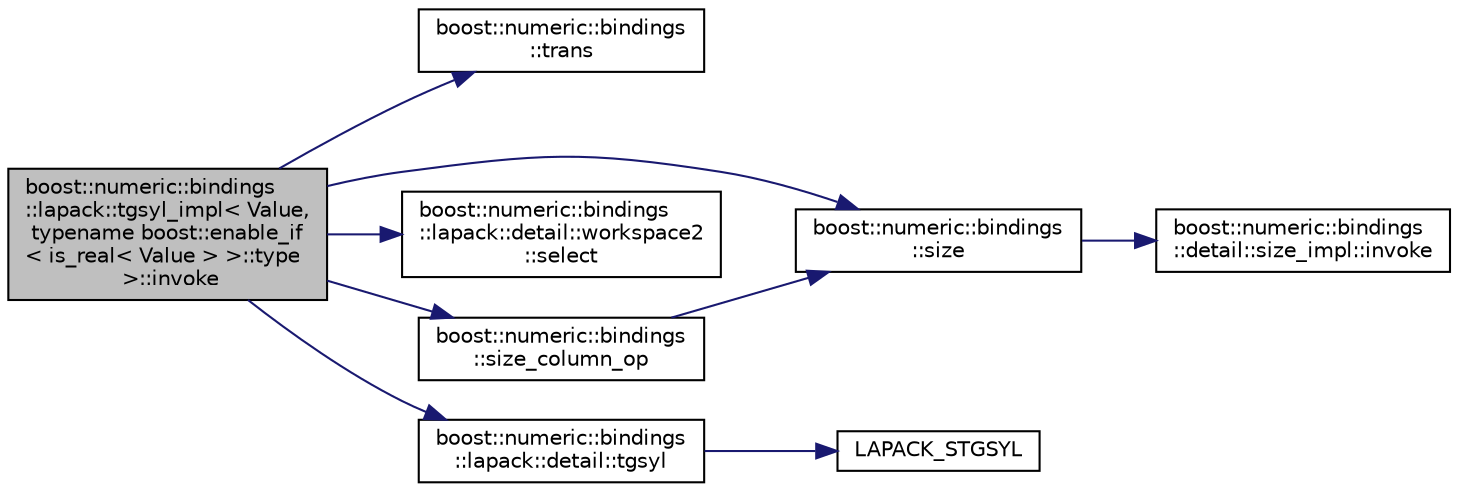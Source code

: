 digraph "boost::numeric::bindings::lapack::tgsyl_impl&lt; Value, typename boost::enable_if&lt; is_real&lt; Value &gt; &gt;::type &gt;::invoke"
{
  edge [fontname="Helvetica",fontsize="10",labelfontname="Helvetica",labelfontsize="10"];
  node [fontname="Helvetica",fontsize="10",shape=record];
  rankdir="LR";
  Node0 [label="boost::numeric::bindings\l::lapack::tgsyl_impl\< Value,\l typename boost::enable_if\l\< is_real\< Value \> \>::type\l \>::invoke",height=0.2,width=0.4,color="black", fillcolor="grey75", style="filled", fontcolor="black"];
  Node0 -> Node1 [color="midnightblue",fontsize="10",style="solid",fontname="Helvetica"];
  Node1 [label="boost::numeric::bindings\l::trans",height=0.2,width=0.4,color="black", fillcolor="white", style="filled",URL="$d9/d60/namespaceboost_1_1numeric_1_1bindings.html#a00115be16413d79a9e3487d85e119fe1"];
  Node0 -> Node2 [color="midnightblue",fontsize="10",style="solid",fontname="Helvetica"];
  Node2 [label="boost::numeric::bindings\l::size",height=0.2,width=0.4,color="black", fillcolor="white", style="filled",URL="$d9/d60/namespaceboost_1_1numeric_1_1bindings.html#af49041538b7a6687b904e0436e5b2aba"];
  Node2 -> Node3 [color="midnightblue",fontsize="10",style="solid",fontname="Helvetica"];
  Node3 [label="boost::numeric::bindings\l::detail::size_impl::invoke",height=0.2,width=0.4,color="black", fillcolor="white", style="filled",URL="$dc/dc8/structboost_1_1numeric_1_1bindings_1_1detail_1_1size__impl.html#a8159c85d9d628577772aa90f2ff8adf4"];
  Node0 -> Node4 [color="midnightblue",fontsize="10",style="solid",fontname="Helvetica"];
  Node4 [label="boost::numeric::bindings\l::lapack::detail::workspace2\l::select",height=0.2,width=0.4,color="black", fillcolor="white", style="filled",URL="$d5/db6/classboost_1_1numeric_1_1bindings_1_1lapack_1_1detail_1_1workspace2.html#a5c9c9d268e55fc8d01e19aae185a4eaf"];
  Node0 -> Node5 [color="midnightblue",fontsize="10",style="solid",fontname="Helvetica"];
  Node5 [label="boost::numeric::bindings\l::size_column_op",height=0.2,width=0.4,color="black", fillcolor="white", style="filled",URL="$d9/d60/namespaceboost_1_1numeric_1_1bindings.html#ad42d099952c84b72b1834fbbf2d7b3a9"];
  Node5 -> Node2 [color="midnightblue",fontsize="10",style="solid",fontname="Helvetica"];
  Node0 -> Node6 [color="midnightblue",fontsize="10",style="solid",fontname="Helvetica"];
  Node6 [label="boost::numeric::bindings\l::lapack::detail::tgsyl",height=0.2,width=0.4,color="black", fillcolor="white", style="filled",URL="$d6/d0d/namespaceboost_1_1numeric_1_1bindings_1_1lapack_1_1detail.html#a6430085fa9446b55bfd6d451ef8c7e29"];
  Node6 -> Node7 [color="midnightblue",fontsize="10",style="solid",fontname="Helvetica"];
  Node7 [label="LAPACK_STGSYL",height=0.2,width=0.4,color="black", fillcolor="white", style="filled",URL="$d4/dc8/_simulation_runtime_2cpp_2_include_2_core_2_utils_2numeric_2bindings_2lapack_2detail_2_lapack_8h.html#a64e880bfc9a3654eb400853cf1817220"];
}
